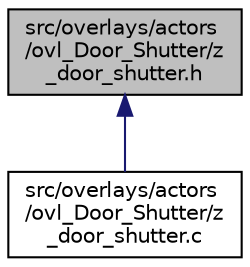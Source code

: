 digraph "src/overlays/actors/ovl_Door_Shutter/z_door_shutter.h"
{
 // LATEX_PDF_SIZE
  edge [fontname="Helvetica",fontsize="10",labelfontname="Helvetica",labelfontsize="10"];
  node [fontname="Helvetica",fontsize="10",shape=record];
  Node1 [label="src/overlays/actors\l/ovl_Door_Shutter/z\l_door_shutter.h",height=0.2,width=0.4,color="black", fillcolor="grey75", style="filled", fontcolor="black",tooltip=" "];
  Node1 -> Node2 [dir="back",color="midnightblue",fontsize="10",style="solid",fontname="Helvetica"];
  Node2 [label="src/overlays/actors\l/ovl_Door_Shutter/z\l_door_shutter.c",height=0.2,width=0.4,color="black", fillcolor="white", style="filled",URL="$d7/d8e/z__door__shutter_8c.html",tooltip=" "];
}
